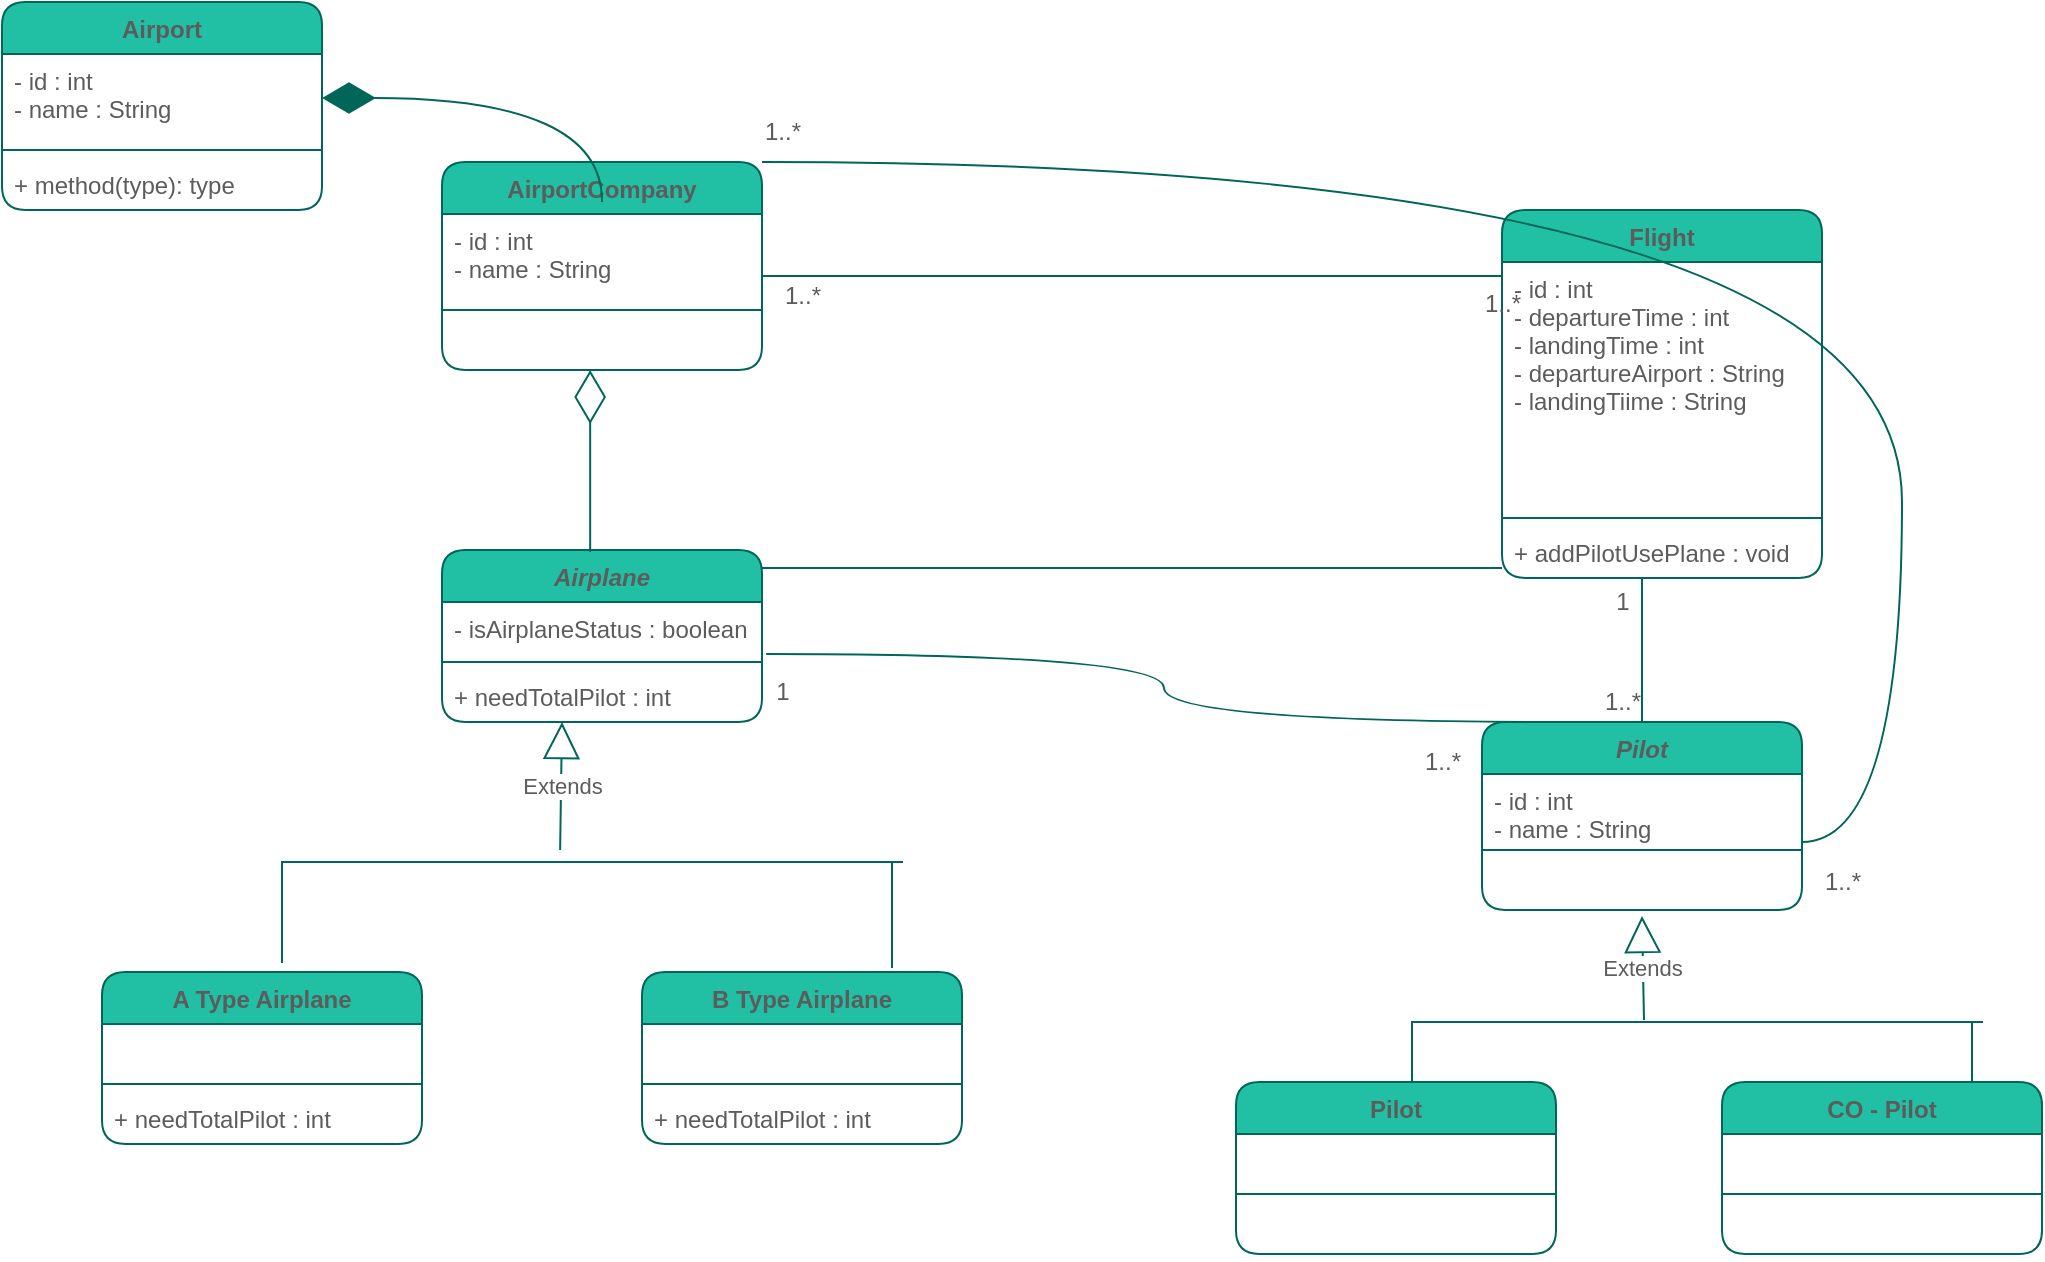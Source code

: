 <mxfile version="20.3.0" type="device"><diagram id="C5RBs43oDa-KdzZeNtuy" name="Page-1"><mxGraphModel dx="868" dy="482" grid="1" gridSize="10" guides="1" tooltips="1" connect="1" arrows="1" fold="1" page="1" pageScale="1" pageWidth="827" pageHeight="1169" math="0" shadow="0"><root><mxCell id="WIyWlLk6GJQsqaUBKTNV-0"/><mxCell id="WIyWlLk6GJQsqaUBKTNV-1" parent="WIyWlLk6GJQsqaUBKTNV-0"/><mxCell id="JdXlfNer-Y5lb308Rle8-0" value="Airport" style="swimlane;fontStyle=1;align=center;verticalAlign=top;childLayout=stackLayout;horizontal=1;startSize=26;horizontalStack=0;resizeParent=1;resizeParentMax=0;resizeLast=0;collapsible=1;marginBottom=0;fillColor=#21C0A5;strokeColor=#006658;fontColor=#5C5C5C;rounded=1;" vertex="1" parent="WIyWlLk6GJQsqaUBKTNV-1"><mxGeometry x="50" y="100" width="160" height="104" as="geometry"/></mxCell><mxCell id="JdXlfNer-Y5lb308Rle8-1" value="- id : int&#10;- name : String&#10;" style="text;strokeColor=none;fillColor=none;align=left;verticalAlign=top;spacingLeft=4;spacingRight=4;overflow=hidden;rotatable=0;points=[[0,0.5],[1,0.5]];portConstraint=eastwest;fontColor=#5C5C5C;rounded=1;" vertex="1" parent="JdXlfNer-Y5lb308Rle8-0"><mxGeometry y="26" width="160" height="44" as="geometry"/></mxCell><mxCell id="JdXlfNer-Y5lb308Rle8-2" value="" style="line;strokeWidth=1;fillColor=none;align=left;verticalAlign=middle;spacingTop=-1;spacingLeft=3;spacingRight=3;rotatable=0;labelPosition=right;points=[];portConstraint=eastwest;strokeColor=#006658;fontColor=#5C5C5C;rounded=1;" vertex="1" parent="JdXlfNer-Y5lb308Rle8-0"><mxGeometry y="70" width="160" height="8" as="geometry"/></mxCell><mxCell id="JdXlfNer-Y5lb308Rle8-3" value="+ method(type): type" style="text;strokeColor=none;fillColor=none;align=left;verticalAlign=top;spacingLeft=4;spacingRight=4;overflow=hidden;rotatable=0;points=[[0,0.5],[1,0.5]];portConstraint=eastwest;fontColor=#5C5C5C;rounded=1;" vertex="1" parent="JdXlfNer-Y5lb308Rle8-0"><mxGeometry y="78" width="160" height="26" as="geometry"/></mxCell><mxCell id="JdXlfNer-Y5lb308Rle8-4" value="AirportCompany" style="swimlane;fontStyle=1;align=center;verticalAlign=top;childLayout=stackLayout;horizontal=1;startSize=26;horizontalStack=0;resizeParent=1;resizeParentMax=0;resizeLast=0;collapsible=1;marginBottom=0;fillColor=#21C0A5;strokeColor=#006658;fontColor=#5C5C5C;rounded=1;" vertex="1" parent="WIyWlLk6GJQsqaUBKTNV-1"><mxGeometry x="270" y="180" width="160" height="104" as="geometry"/></mxCell><mxCell id="JdXlfNer-Y5lb308Rle8-5" value="- id : int&#10;- name : String" style="text;strokeColor=none;fillColor=none;align=left;verticalAlign=top;spacingLeft=4;spacingRight=4;overflow=hidden;rotatable=0;points=[[0,0.5],[1,0.5]];portConstraint=eastwest;fontColor=#5C5C5C;rounded=1;" vertex="1" parent="JdXlfNer-Y5lb308Rle8-4"><mxGeometry y="26" width="160" height="44" as="geometry"/></mxCell><mxCell id="JdXlfNer-Y5lb308Rle8-6" value="" style="line;strokeWidth=1;fillColor=none;align=left;verticalAlign=middle;spacingTop=-1;spacingLeft=3;spacingRight=3;rotatable=0;labelPosition=right;points=[];portConstraint=eastwest;strokeColor=#006658;fontColor=#5C5C5C;rounded=1;" vertex="1" parent="JdXlfNer-Y5lb308Rle8-4"><mxGeometry y="70" width="160" height="8" as="geometry"/></mxCell><mxCell id="JdXlfNer-Y5lb308Rle8-7" value="  " style="text;strokeColor=none;fillColor=none;align=left;verticalAlign=top;spacingLeft=4;spacingRight=4;overflow=hidden;rotatable=0;points=[[0,0.5],[1,0.5]];portConstraint=eastwest;fontColor=#5C5C5C;rounded=1;" vertex="1" parent="JdXlfNer-Y5lb308Rle8-4"><mxGeometry y="78" width="160" height="26" as="geometry"/></mxCell><mxCell id="JdXlfNer-Y5lb308Rle8-8" value="Flight" style="swimlane;fontStyle=1;align=center;verticalAlign=top;childLayout=stackLayout;horizontal=1;startSize=26;horizontalStack=0;resizeParent=1;resizeParentMax=0;resizeLast=0;collapsible=1;marginBottom=0;fillColor=#21C0A5;strokeColor=#006658;fontColor=#5C5C5C;rounded=1;" vertex="1" parent="WIyWlLk6GJQsqaUBKTNV-1"><mxGeometry x="800" y="204" width="160" height="184" as="geometry"/></mxCell><mxCell id="JdXlfNer-Y5lb308Rle8-9" value="- id : int&#10;- departureTime : int&#10;- landingTime : int&#10;- departureAirport : String&#10;- landingTiime : String" style="text;strokeColor=none;fillColor=none;align=left;verticalAlign=top;spacingLeft=4;spacingRight=4;overflow=hidden;rotatable=0;points=[[0,0.5],[1,0.5]];portConstraint=eastwest;fontColor=#5C5C5C;rounded=1;" vertex="1" parent="JdXlfNer-Y5lb308Rle8-8"><mxGeometry y="26" width="160" height="124" as="geometry"/></mxCell><mxCell id="JdXlfNer-Y5lb308Rle8-10" value="" style="line;strokeWidth=1;fillColor=none;align=left;verticalAlign=middle;spacingTop=-1;spacingLeft=3;spacingRight=3;rotatable=0;labelPosition=right;points=[];portConstraint=eastwest;strokeColor=#006658;fontColor=#5C5C5C;rounded=1;" vertex="1" parent="JdXlfNer-Y5lb308Rle8-8"><mxGeometry y="150" width="160" height="8" as="geometry"/></mxCell><mxCell id="JdXlfNer-Y5lb308Rle8-11" value="+ addPilotUsePlane : void" style="text;strokeColor=none;fillColor=none;align=left;verticalAlign=top;spacingLeft=4;spacingRight=4;overflow=hidden;rotatable=0;points=[[0,0.5],[1,0.5]];portConstraint=eastwest;fontColor=#5C5C5C;rounded=1;" vertex="1" parent="JdXlfNer-Y5lb308Rle8-8"><mxGeometry y="158" width="160" height="26" as="geometry"/></mxCell><mxCell id="JdXlfNer-Y5lb308Rle8-12" value="Pilot" style="swimlane;fontStyle=3;align=center;verticalAlign=top;childLayout=stackLayout;horizontal=1;startSize=26;horizontalStack=0;resizeParent=1;resizeParentMax=0;resizeLast=0;collapsible=1;marginBottom=0;fillColor=#21C0A5;strokeColor=#006658;fontColor=#5C5C5C;rounded=1;" vertex="1" parent="WIyWlLk6GJQsqaUBKTNV-1"><mxGeometry x="790" y="460" width="160" height="94" as="geometry"/></mxCell><mxCell id="JdXlfNer-Y5lb308Rle8-13" value="- id : int&#10;- name : String&#10;" style="text;strokeColor=none;fillColor=none;align=left;verticalAlign=top;spacingLeft=4;spacingRight=4;overflow=hidden;rotatable=0;points=[[0,0.5],[1,0.5]];portConstraint=eastwest;fontColor=#5C5C5C;rounded=1;" vertex="1" parent="JdXlfNer-Y5lb308Rle8-12"><mxGeometry y="26" width="160" height="34" as="geometry"/></mxCell><mxCell id="JdXlfNer-Y5lb308Rle8-14" value="" style="line;strokeWidth=1;fillColor=none;align=left;verticalAlign=middle;spacingTop=-1;spacingLeft=3;spacingRight=3;rotatable=0;labelPosition=right;points=[];portConstraint=eastwest;strokeColor=#006658;fontColor=#5C5C5C;rounded=1;" vertex="1" parent="JdXlfNer-Y5lb308Rle8-12"><mxGeometry y="60" width="160" height="8" as="geometry"/></mxCell><mxCell id="JdXlfNer-Y5lb308Rle8-15" value=" " style="text;strokeColor=none;fillColor=none;align=left;verticalAlign=top;spacingLeft=4;spacingRight=4;overflow=hidden;rotatable=0;points=[[0,0.5],[1,0.5]];portConstraint=eastwest;fontColor=#5C5C5C;rounded=1;" vertex="1" parent="JdXlfNer-Y5lb308Rle8-12"><mxGeometry y="68" width="160" height="26" as="geometry"/></mxCell><mxCell id="JdXlfNer-Y5lb308Rle8-16" value="Airplane" style="swimlane;fontStyle=3;align=center;verticalAlign=top;childLayout=stackLayout;horizontal=1;startSize=26;horizontalStack=0;resizeParent=1;resizeParentMax=0;resizeLast=0;collapsible=1;marginBottom=0;fillColor=#21C0A5;strokeColor=#006658;fontColor=#5C5C5C;rounded=1;" vertex="1" parent="WIyWlLk6GJQsqaUBKTNV-1"><mxGeometry x="270" y="374" width="160" height="86" as="geometry"/></mxCell><mxCell id="JdXlfNer-Y5lb308Rle8-17" value="- isAirplaneStatus : boolean" style="text;strokeColor=none;fillColor=none;align=left;verticalAlign=top;spacingLeft=4;spacingRight=4;overflow=hidden;rotatable=0;points=[[0,0.5],[1,0.5]];portConstraint=eastwest;fontColor=#5C5C5C;rounded=1;" vertex="1" parent="JdXlfNer-Y5lb308Rle8-16"><mxGeometry y="26" width="160" height="26" as="geometry"/></mxCell><mxCell id="JdXlfNer-Y5lb308Rle8-18" value="" style="line;strokeWidth=1;fillColor=none;align=left;verticalAlign=middle;spacingTop=-1;spacingLeft=3;spacingRight=3;rotatable=0;labelPosition=right;points=[];portConstraint=eastwest;strokeColor=#006658;fontColor=#5C5C5C;rounded=1;" vertex="1" parent="JdXlfNer-Y5lb308Rle8-16"><mxGeometry y="52" width="160" height="8" as="geometry"/></mxCell><mxCell id="JdXlfNer-Y5lb308Rle8-19" value="+ needTotalPilot : int" style="text;strokeColor=none;fillColor=none;align=left;verticalAlign=top;spacingLeft=4;spacingRight=4;overflow=hidden;rotatable=0;points=[[0,0.5],[1,0.5]];portConstraint=eastwest;fontColor=#5C5C5C;rounded=1;" vertex="1" parent="JdXlfNer-Y5lb308Rle8-16"><mxGeometry y="60" width="160" height="26" as="geometry"/></mxCell><mxCell id="JdXlfNer-Y5lb308Rle8-21" value="Pilot" style="swimlane;fontStyle=1;align=center;verticalAlign=top;childLayout=stackLayout;horizontal=1;startSize=26;horizontalStack=0;resizeParent=1;resizeParentMax=0;resizeLast=0;collapsible=1;marginBottom=0;fillColor=#21C0A5;strokeColor=#006658;fontColor=#5C5C5C;rounded=1;" vertex="1" parent="WIyWlLk6GJQsqaUBKTNV-1"><mxGeometry x="667" y="640" width="160" height="86" as="geometry"/></mxCell><mxCell id="JdXlfNer-Y5lb308Rle8-22" value=" " style="text;strokeColor=none;fillColor=none;align=left;verticalAlign=top;spacingLeft=4;spacingRight=4;overflow=hidden;rotatable=0;points=[[0,0.5],[1,0.5]];portConstraint=eastwest;fontColor=#5C5C5C;rounded=1;" vertex="1" parent="JdXlfNer-Y5lb308Rle8-21"><mxGeometry y="26" width="160" height="26" as="geometry"/></mxCell><mxCell id="JdXlfNer-Y5lb308Rle8-23" value="" style="line;strokeWidth=1;fillColor=none;align=left;verticalAlign=middle;spacingTop=-1;spacingLeft=3;spacingRight=3;rotatable=0;labelPosition=right;points=[];portConstraint=eastwest;strokeColor=#006658;fontColor=#5C5C5C;rounded=1;" vertex="1" parent="JdXlfNer-Y5lb308Rle8-21"><mxGeometry y="52" width="160" height="8" as="geometry"/></mxCell><mxCell id="JdXlfNer-Y5lb308Rle8-24" value="  " style="text;strokeColor=none;fillColor=none;align=left;verticalAlign=top;spacingLeft=4;spacingRight=4;overflow=hidden;rotatable=0;points=[[0,0.5],[1,0.5]];portConstraint=eastwest;fontColor=#5C5C5C;rounded=1;" vertex="1" parent="JdXlfNer-Y5lb308Rle8-21"><mxGeometry y="60" width="160" height="26" as="geometry"/></mxCell><mxCell id="JdXlfNer-Y5lb308Rle8-25" value="CO - Pilot" style="swimlane;fontStyle=1;align=center;verticalAlign=top;childLayout=stackLayout;horizontal=1;startSize=26;horizontalStack=0;resizeParent=1;resizeParentMax=0;resizeLast=0;collapsible=1;marginBottom=0;fillColor=#21C0A5;strokeColor=#006658;fontColor=#5C5C5C;rounded=1;" vertex="1" parent="WIyWlLk6GJQsqaUBKTNV-1"><mxGeometry x="910" y="640" width="160" height="86" as="geometry"/></mxCell><mxCell id="JdXlfNer-Y5lb308Rle8-26" value=" " style="text;strokeColor=none;fillColor=none;align=left;verticalAlign=top;spacingLeft=4;spacingRight=4;overflow=hidden;rotatable=0;points=[[0,0.5],[1,0.5]];portConstraint=eastwest;fontColor=#5C5C5C;rounded=1;" vertex="1" parent="JdXlfNer-Y5lb308Rle8-25"><mxGeometry y="26" width="160" height="26" as="geometry"/></mxCell><mxCell id="JdXlfNer-Y5lb308Rle8-27" value="" style="line;strokeWidth=1;fillColor=none;align=left;verticalAlign=middle;spacingTop=-1;spacingLeft=3;spacingRight=3;rotatable=0;labelPosition=right;points=[];portConstraint=eastwest;strokeColor=#006658;fontColor=#5C5C5C;rounded=1;" vertex="1" parent="JdXlfNer-Y5lb308Rle8-25"><mxGeometry y="52" width="160" height="8" as="geometry"/></mxCell><mxCell id="JdXlfNer-Y5lb308Rle8-28" value="  " style="text;strokeColor=none;fillColor=none;align=left;verticalAlign=top;spacingLeft=4;spacingRight=4;overflow=hidden;rotatable=0;points=[[0,0.5],[1,0.5]];portConstraint=eastwest;fontColor=#5C5C5C;rounded=1;" vertex="1" parent="JdXlfNer-Y5lb308Rle8-25"><mxGeometry y="60" width="160" height="26" as="geometry"/></mxCell><mxCell id="JdXlfNer-Y5lb308Rle8-29" value="A Type Airplane" style="swimlane;fontStyle=1;align=center;verticalAlign=top;childLayout=stackLayout;horizontal=1;startSize=26;horizontalStack=0;resizeParent=1;resizeParentMax=0;resizeLast=0;collapsible=1;marginBottom=0;fillColor=#21C0A5;strokeColor=#006658;fontColor=#5C5C5C;rounded=1;" vertex="1" parent="WIyWlLk6GJQsqaUBKTNV-1"><mxGeometry x="100" y="585" width="160" height="86" as="geometry"/></mxCell><mxCell id="JdXlfNer-Y5lb308Rle8-30" value=" " style="text;strokeColor=none;fillColor=none;align=left;verticalAlign=top;spacingLeft=4;spacingRight=4;overflow=hidden;rotatable=0;points=[[0,0.5],[1,0.5]];portConstraint=eastwest;fontColor=#5C5C5C;rounded=1;" vertex="1" parent="JdXlfNer-Y5lb308Rle8-29"><mxGeometry y="26" width="160" height="26" as="geometry"/></mxCell><mxCell id="JdXlfNer-Y5lb308Rle8-31" value="" style="line;strokeWidth=1;fillColor=none;align=left;verticalAlign=middle;spacingTop=-1;spacingLeft=3;spacingRight=3;rotatable=0;labelPosition=right;points=[];portConstraint=eastwest;strokeColor=#006658;fontColor=#5C5C5C;rounded=1;" vertex="1" parent="JdXlfNer-Y5lb308Rle8-29"><mxGeometry y="52" width="160" height="8" as="geometry"/></mxCell><mxCell id="JdXlfNer-Y5lb308Rle8-32" value="+ needTotalPilot : int" style="text;strokeColor=none;fillColor=none;align=left;verticalAlign=top;spacingLeft=4;spacingRight=4;overflow=hidden;rotatable=0;points=[[0,0.5],[1,0.5]];portConstraint=eastwest;fontColor=#5C5C5C;rounded=1;" vertex="1" parent="JdXlfNer-Y5lb308Rle8-29"><mxGeometry y="60" width="160" height="26" as="geometry"/></mxCell><mxCell id="JdXlfNer-Y5lb308Rle8-33" value="B Type Airplane" style="swimlane;fontStyle=1;align=center;verticalAlign=top;childLayout=stackLayout;horizontal=1;startSize=26;horizontalStack=0;resizeParent=1;resizeParentMax=0;resizeLast=0;collapsible=1;marginBottom=0;fillColor=#21C0A5;strokeColor=#006658;fontColor=#5C5C5C;rounded=1;" vertex="1" parent="WIyWlLk6GJQsqaUBKTNV-1"><mxGeometry x="370" y="585" width="160" height="86" as="geometry"/></mxCell><mxCell id="JdXlfNer-Y5lb308Rle8-34" value=" " style="text;strokeColor=none;fillColor=none;align=left;verticalAlign=top;spacingLeft=4;spacingRight=4;overflow=hidden;rotatable=0;points=[[0,0.5],[1,0.5]];portConstraint=eastwest;fontColor=#5C5C5C;rounded=1;" vertex="1" parent="JdXlfNer-Y5lb308Rle8-33"><mxGeometry y="26" width="160" height="26" as="geometry"/></mxCell><mxCell id="JdXlfNer-Y5lb308Rle8-35" value="" style="line;strokeWidth=1;fillColor=none;align=left;verticalAlign=middle;spacingTop=-1;spacingLeft=3;spacingRight=3;rotatable=0;labelPosition=right;points=[];portConstraint=eastwest;strokeColor=#006658;fontColor=#5C5C5C;rounded=1;" vertex="1" parent="JdXlfNer-Y5lb308Rle8-33"><mxGeometry y="52" width="160" height="8" as="geometry"/></mxCell><mxCell id="JdXlfNer-Y5lb308Rle8-36" value="+ needTotalPilot : int" style="text;strokeColor=none;fillColor=none;align=left;verticalAlign=top;spacingLeft=4;spacingRight=4;overflow=hidden;rotatable=0;points=[[0,0.5],[1,0.5]];portConstraint=eastwest;fontColor=#5C5C5C;rounded=1;" vertex="1" parent="JdXlfNer-Y5lb308Rle8-33"><mxGeometry y="60" width="160" height="26" as="geometry"/></mxCell><mxCell id="JdXlfNer-Y5lb308Rle8-45" value="" style="endArrow=diamondThin;endFill=0;endSize=24;html=1;rounded=1;exitX=0.463;exitY=0.012;exitDx=0;exitDy=0;exitPerimeter=0;entryX=0.463;entryY=1;entryDx=0;entryDy=0;entryPerimeter=0;strokeColor=#006658;fontColor=#5C5C5C;curved=1;" edge="1" parent="WIyWlLk6GJQsqaUBKTNV-1" source="JdXlfNer-Y5lb308Rle8-16" target="JdXlfNer-Y5lb308Rle8-7"><mxGeometry width="160" relative="1" as="geometry"><mxPoint x="90" y="340" as="sourcePoint"/><mxPoint x="250" y="340" as="targetPoint"/></mxGeometry></mxCell><mxCell id="JdXlfNer-Y5lb308Rle8-46" value="Extends" style="endArrow=block;endSize=16;endFill=0;html=1;rounded=1;entryX=0.375;entryY=1;entryDx=0;entryDy=0;entryPerimeter=0;startArrow=none;exitX=0.482;exitY=0.5;exitDx=0;exitDy=0;exitPerimeter=0;strokeColor=#006658;fontColor=#5C5C5C;curved=1;" edge="1" parent="WIyWlLk6GJQsqaUBKTNV-1" target="JdXlfNer-Y5lb308Rle8-19"><mxGeometry width="160" relative="1" as="geometry"><mxPoint x="329.06" y="524" as="sourcePoint"/><mxPoint x="440" y="490" as="targetPoint"/></mxGeometry></mxCell><mxCell id="JdXlfNer-Y5lb308Rle8-50" value="" style="line;strokeWidth=1;direction=south;html=1;fillColor=#21C0A5;strokeColor=#006658;fontColor=#5C5C5C;rounded=1;" vertex="1" parent="WIyWlLk6GJQsqaUBKTNV-1"><mxGeometry x="490" y="530" width="10" height="53" as="geometry"/></mxCell><mxCell id="JdXlfNer-Y5lb308Rle8-54" value="Extends" style="endArrow=block;endSize=16;endFill=0;html=1;rounded=1;exitX=0.407;exitY=-0.033;exitDx=0;exitDy=0;exitPerimeter=0;entryX=0.5;entryY=1.115;entryDx=0;entryDy=0;entryPerimeter=0;strokeColor=#006658;fontColor=#5C5C5C;curved=1;" edge="1" parent="WIyWlLk6GJQsqaUBKTNV-1" source="JdXlfNer-Y5lb308Rle8-72" target="JdXlfNer-Y5lb308Rle8-15"><mxGeometry width="160" relative="1" as="geometry"><mxPoint x="870.05" y="605" as="sourcePoint"/><mxPoint x="870" y="550" as="targetPoint"/></mxGeometry></mxCell><mxCell id="JdXlfNer-Y5lb308Rle8-58" value="" style="line;strokeWidth=1;direction=south;html=1;fillColor=#21C0A5;strokeColor=#006658;fontColor=#5C5C5C;rounded=1;" vertex="1" parent="WIyWlLk6GJQsqaUBKTNV-1"><mxGeometry x="1030" y="610" width="10" height="30" as="geometry"/></mxCell><mxCell id="JdXlfNer-Y5lb308Rle8-59" value="" style="line;strokeWidth=1;direction=south;html=1;fillColor=#21C0A5;strokeColor=#006658;fontColor=#5C5C5C;rounded=1;" vertex="1" parent="WIyWlLk6GJQsqaUBKTNV-1"><mxGeometry x="865" y="388" width="10" height="72" as="geometry"/></mxCell><mxCell id="JdXlfNer-Y5lb308Rle8-61" value="" style="line;strokeWidth=1;html=1;fillColor=#21C0A5;strokeColor=#006658;fontColor=#5C5C5C;rounded=1;" vertex="1" parent="WIyWlLk6GJQsqaUBKTNV-1"><mxGeometry x="430" y="378" width="370" height="10" as="geometry"/></mxCell><mxCell id="JdXlfNer-Y5lb308Rle8-66" value="" style="shape=partialRectangle;whiteSpace=wrap;html=1;bottom=0;right=0;fillColor=none;strokeWidth=1;strokeColor=#006658;fontColor=#5C5C5C;rounded=1;" vertex="1" parent="WIyWlLk6GJQsqaUBKTNV-1"><mxGeometry x="190" y="530" width="310" height="50" as="geometry"/></mxCell><mxCell id="JdXlfNer-Y5lb308Rle8-69" value="" style="endArrow=none;html=1;rounded=1;exitX=1.013;exitY=1;exitDx=0;exitDy=0;exitPerimeter=0;entryX=0.25;entryY=0;entryDx=0;entryDy=0;entryPerimeter=0;edgeStyle=elbowEdgeStyle;strokeColor=#006658;fontColor=#5C5C5C;curved=1;" edge="1" parent="WIyWlLk6GJQsqaUBKTNV-1" source="JdXlfNer-Y5lb308Rle8-17" target="JdXlfNer-Y5lb308Rle8-12"><mxGeometry width="50" height="100" relative="1" as="geometry"><mxPoint x="560" y="550" as="sourcePoint"/><mxPoint x="830" y="450" as="targetPoint"/></mxGeometry></mxCell><mxCell id="JdXlfNer-Y5lb308Rle8-70" value="" style="line;strokeWidth=1;html=1;fillColor=#21C0A5;strokeColor=#006658;fontColor=#5C5C5C;rounded=1;" vertex="1" parent="WIyWlLk6GJQsqaUBKTNV-1"><mxGeometry x="430" y="232" width="370" height="10" as="geometry"/></mxCell><mxCell id="JdXlfNer-Y5lb308Rle8-71" value="" style="endArrow=diamondThin;endFill=1;endSize=24;html=1;rounded=1;edgeStyle=orthogonalEdgeStyle;strokeColor=#006658;fontColor=#5C5C5C;curved=1;" edge="1" parent="WIyWlLk6GJQsqaUBKTNV-1" target="JdXlfNer-Y5lb308Rle8-1"><mxGeometry width="160" relative="1" as="geometry"><mxPoint x="350" y="200" as="sourcePoint"/><mxPoint x="540" y="170" as="targetPoint"/></mxGeometry></mxCell><mxCell id="JdXlfNer-Y5lb308Rle8-72" value="" style="shape=partialRectangle;whiteSpace=wrap;html=1;bottom=0;right=0;fillColor=none;strokeWidth=1;strokeColor=#006658;fontColor=#5C5C5C;rounded=1;" vertex="1" parent="WIyWlLk6GJQsqaUBKTNV-1"><mxGeometry x="755" y="610" width="285" height="30" as="geometry"/></mxCell><mxCell id="JdXlfNer-Y5lb308Rle8-83" value="1" style="text;html=1;align=center;verticalAlign=middle;resizable=0;points=[];autosize=1;strokeColor=none;fillColor=none;fontColor=#5C5C5C;rounded=1;" vertex="1" parent="WIyWlLk6GJQsqaUBKTNV-1"><mxGeometry x="845" y="385" width="30" height="30" as="geometry"/></mxCell><mxCell id="JdXlfNer-Y5lb308Rle8-84" value="1..*" style="text;html=1;align=center;verticalAlign=middle;resizable=0;points=[];autosize=1;strokeColor=none;fillColor=none;fontColor=#5C5C5C;rounded=1;" vertex="1" parent="WIyWlLk6GJQsqaUBKTNV-1"><mxGeometry x="840" y="435" width="40" height="30" as="geometry"/></mxCell><mxCell id="JdXlfNer-Y5lb308Rle8-85" value="1" style="text;html=1;align=center;verticalAlign=middle;resizable=0;points=[];autosize=1;strokeColor=none;fillColor=none;fontColor=#5C5C5C;rounded=1;" vertex="1" parent="WIyWlLk6GJQsqaUBKTNV-1"><mxGeometry x="425" y="430" width="30" height="30" as="geometry"/></mxCell><mxCell id="JdXlfNer-Y5lb308Rle8-86" value="1..*" style="text;html=1;align=center;verticalAlign=middle;resizable=0;points=[];autosize=1;strokeColor=none;fillColor=none;fontColor=#5C5C5C;rounded=1;" vertex="1" parent="WIyWlLk6GJQsqaUBKTNV-1"><mxGeometry x="750" y="465" width="40" height="30" as="geometry"/></mxCell><mxCell id="JdXlfNer-Y5lb308Rle8-87" value="1..*" style="text;html=1;align=center;verticalAlign=middle;resizable=0;points=[];autosize=1;strokeColor=none;fillColor=none;fontColor=#5C5C5C;rounded=1;" vertex="1" parent="WIyWlLk6GJQsqaUBKTNV-1"><mxGeometry x="430" y="232" width="40" height="30" as="geometry"/></mxCell><mxCell id="JdXlfNer-Y5lb308Rle8-88" value="1..*" style="text;html=1;align=center;verticalAlign=middle;resizable=0;points=[];autosize=1;strokeColor=none;fillColor=none;fontColor=#5C5C5C;rounded=1;" vertex="1" parent="WIyWlLk6GJQsqaUBKTNV-1"><mxGeometry x="780" y="236" width="40" height="30" as="geometry"/></mxCell><mxCell id="JdXlfNer-Y5lb308Rle8-90" value="" style="edgeStyle=elbowEdgeStyle;endArrow=none;html=1;rounded=1;entryX=1;entryY=0;entryDx=0;entryDy=0;exitX=1;exitY=0;exitDx=0;exitDy=0;exitPerimeter=0;strokeColor=#006658;fontColor=#5C5C5C;curved=1;" edge="1" parent="WIyWlLk6GJQsqaUBKTNV-1" source="JdXlfNer-Y5lb308Rle8-14" target="JdXlfNer-Y5lb308Rle8-4"><mxGeometry width="50" height="100" relative="1" as="geometry"><mxPoint x="950" y="520" as="sourcePoint"/><mxPoint x="660" y="280" as="targetPoint"/><Array as="points"><mxPoint x="1000" y="520"/><mxPoint x="1000" y="520"/><mxPoint x="1000" y="170"/></Array></mxGeometry></mxCell><mxCell id="JdXlfNer-Y5lb308Rle8-91" value="1..*" style="text;html=1;align=center;verticalAlign=middle;resizable=0;points=[];autosize=1;strokeColor=none;fillColor=none;fontColor=#5C5C5C;rounded=1;" vertex="1" parent="WIyWlLk6GJQsqaUBKTNV-1"><mxGeometry x="420" y="150" width="40" height="30" as="geometry"/></mxCell><mxCell id="JdXlfNer-Y5lb308Rle8-92" value="1..*" style="text;html=1;align=center;verticalAlign=middle;resizable=0;points=[];autosize=1;strokeColor=none;fillColor=none;fontColor=#5C5C5C;rounded=1;" vertex="1" parent="WIyWlLk6GJQsqaUBKTNV-1"><mxGeometry x="950" y="525" width="40" height="30" as="geometry"/></mxCell></root></mxGraphModel></diagram></mxfile>